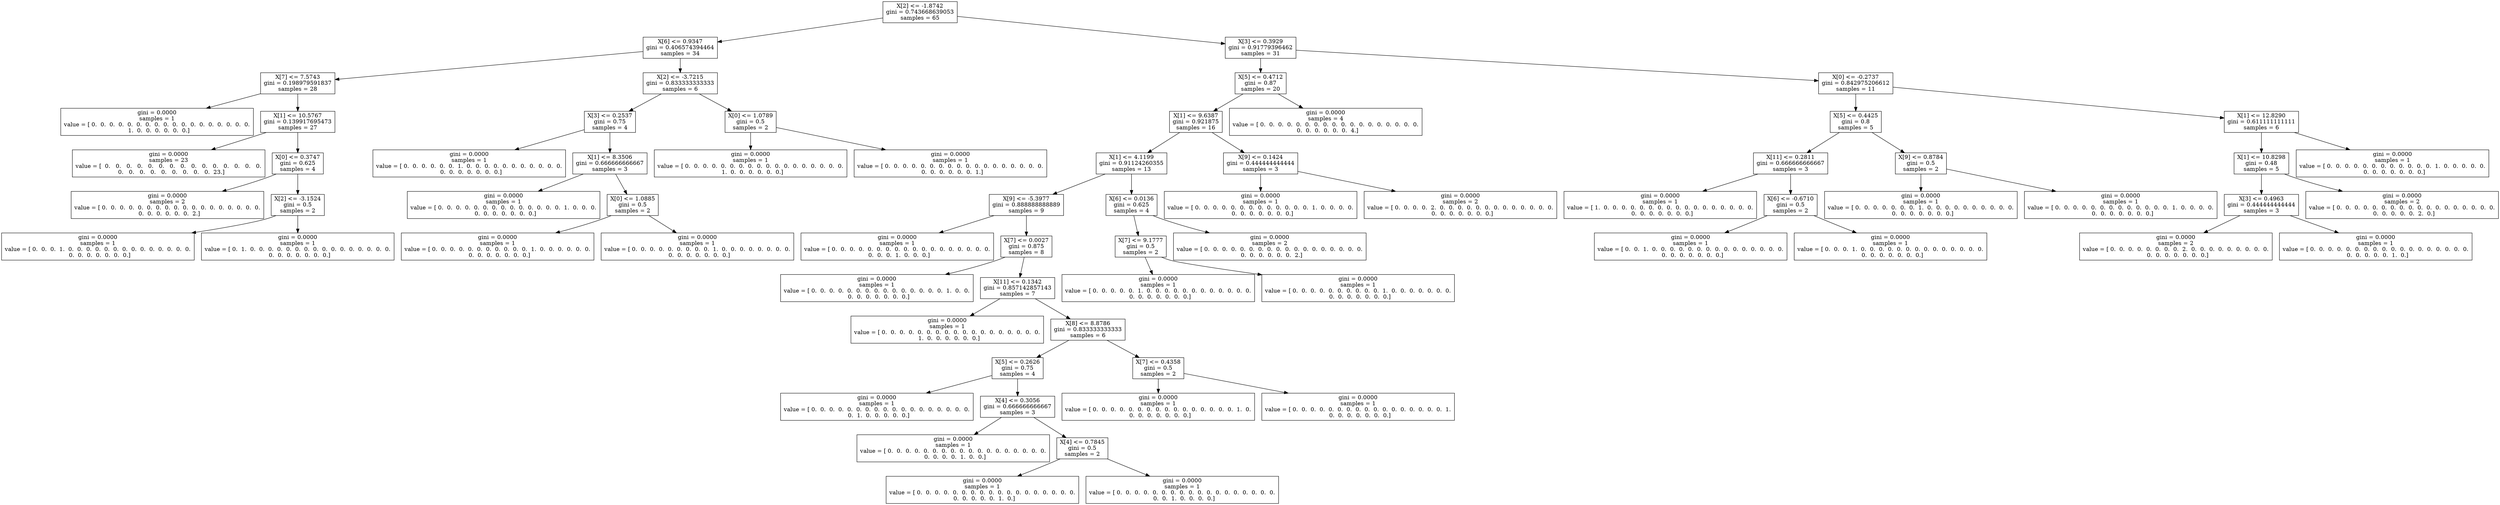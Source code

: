 digraph Tree {
0 [label="X[2] <= -1.8742\ngini = 0.743668639053\nsamples = 65", shape="box"] ;
1 [label="X[6] <= 0.9347\ngini = 0.406574394464\nsamples = 34", shape="box"] ;
0 -> 1 ;
2 [label="X[7] <= 7.5743\ngini = 0.198979591837\nsamples = 28", shape="box"] ;
1 -> 2 ;
3 [label="gini = 0.0000\nsamples = 1\nvalue = [ 0.  0.  0.  0.  0.  0.  0.  0.  0.  0.  0.  0.  0.  0.  0.  0.  0.  0.
  1.  0.  0.  0.  0.  0.  0.]", shape="box"] ;
2 -> 3 ;
4 [label="X[1] <= 10.5767\ngini = 0.139917695473\nsamples = 27", shape="box"] ;
2 -> 4 ;
5 [label="gini = 0.0000\nsamples = 23\nvalue = [  0.   0.   0.   0.   0.   0.   0.   0.   0.   0.   0.   0.   0.   0.   0.
   0.   0.   0.   0.   0.   0.   0.   0.   0.  23.]", shape="box"] ;
4 -> 5 ;
6 [label="X[0] <= 0.3747\ngini = 0.625\nsamples = 4", shape="box"] ;
4 -> 6 ;
7 [label="gini = 0.0000\nsamples = 2\nvalue = [ 0.  0.  0.  0.  0.  0.  0.  0.  0.  0.  0.  0.  0.  0.  0.  0.  0.  0.
  0.  0.  0.  0.  0.  0.  2.]", shape="box"] ;
6 -> 7 ;
8 [label="X[2] <= -3.1524\ngini = 0.5\nsamples = 2", shape="box"] ;
6 -> 8 ;
9 [label="gini = 0.0000\nsamples = 1\nvalue = [ 0.  0.  0.  1.  0.  0.  0.  0.  0.  0.  0.  0.  0.  0.  0.  0.  0.  0.
  0.  0.  0.  0.  0.  0.  0.]", shape="box"] ;
8 -> 9 ;
10 [label="gini = 0.0000\nsamples = 1\nvalue = [ 0.  1.  0.  0.  0.  0.  0.  0.  0.  0.  0.  0.  0.  0.  0.  0.  0.  0.
  0.  0.  0.  0.  0.  0.  0.]", shape="box"] ;
8 -> 10 ;
11 [label="X[2] <= -3.7215\ngini = 0.833333333333\nsamples = 6", shape="box"] ;
1 -> 11 ;
12 [label="X[3] <= 0.2537\ngini = 0.75\nsamples = 4", shape="box"] ;
11 -> 12 ;
13 [label="gini = 0.0000\nsamples = 1\nvalue = [ 0.  0.  0.  0.  0.  0.  1.  0.  0.  0.  0.  0.  0.  0.  0.  0.  0.  0.
  0.  0.  0.  0.  0.  0.  0.]", shape="box"] ;
12 -> 13 ;
14 [label="X[1] <= 8.3506\ngini = 0.666666666667\nsamples = 3", shape="box"] ;
12 -> 14 ;
15 [label="gini = 0.0000\nsamples = 1\nvalue = [ 0.  0.  0.  0.  0.  0.  0.  0.  0.  0.  0.  0.  0.  0.  1.  0.  0.  0.
  0.  0.  0.  0.  0.  0.  0.]", shape="box"] ;
14 -> 15 ;
16 [label="X[0] <= 1.0885\ngini = 0.5\nsamples = 2", shape="box"] ;
14 -> 16 ;
17 [label="gini = 0.0000\nsamples = 1\nvalue = [ 0.  0.  0.  0.  0.  0.  0.  0.  0.  0.  0.  1.  0.  0.  0.  0.  0.  0.
  0.  0.  0.  0.  0.  0.  0.]", shape="box"] ;
16 -> 17 ;
18 [label="gini = 0.0000\nsamples = 1\nvalue = [ 0.  0.  0.  0.  0.  0.  0.  0.  0.  1.  0.  0.  0.  0.  0.  0.  0.  0.
  0.  0.  0.  0.  0.  0.  0.]", shape="box"] ;
16 -> 18 ;
19 [label="X[0] <= 1.0789\ngini = 0.5\nsamples = 2", shape="box"] ;
11 -> 19 ;
20 [label="gini = 0.0000\nsamples = 1\nvalue = [ 0.  0.  0.  0.  0.  0.  0.  0.  0.  0.  0.  0.  0.  0.  0.  0.  0.  0.
  1.  0.  0.  0.  0.  0.  0.]", shape="box"] ;
19 -> 20 ;
21 [label="gini = 0.0000\nsamples = 1\nvalue = [ 0.  0.  0.  0.  0.  0.  0.  0.  0.  0.  0.  0.  0.  0.  0.  0.  0.  0.
  0.  0.  0.  0.  0.  0.  1.]", shape="box"] ;
19 -> 21 ;
22 [label="X[3] <= 0.3929\ngini = 0.91779396462\nsamples = 31", shape="box"] ;
0 -> 22 ;
23 [label="X[5] <= 0.4712\ngini = 0.87\nsamples = 20", shape="box"] ;
22 -> 23 ;
24 [label="X[1] <= 9.6387\ngini = 0.921875\nsamples = 16", shape="box"] ;
23 -> 24 ;
25 [label="X[1] <= 4.1199\ngini = 0.91124260355\nsamples = 13", shape="box"] ;
24 -> 25 ;
26 [label="X[9] <= -5.3977\ngini = 0.888888888889\nsamples = 9", shape="box"] ;
25 -> 26 ;
27 [label="gini = 0.0000\nsamples = 1\nvalue = [ 0.  0.  0.  0.  0.  0.  0.  0.  0.  0.  0.  0.  0.  0.  0.  0.  0.  0.
  0.  0.  0.  1.  0.  0.  0.]", shape="box"] ;
26 -> 27 ;
28 [label="X[7] <= 0.0027\ngini = 0.875\nsamples = 8", shape="box"] ;
26 -> 28 ;
29 [label="gini = 0.0000\nsamples = 1\nvalue = [ 0.  0.  0.  0.  0.  0.  0.  0.  0.  0.  0.  0.  0.  0.  0.  1.  0.  0.
  0.  0.  0.  0.  0.  0.  0.]", shape="box"] ;
28 -> 29 ;
30 [label="X[11] <= 0.1342\ngini = 0.857142857143\nsamples = 7", shape="box"] ;
28 -> 30 ;
31 [label="gini = 0.0000\nsamples = 1\nvalue = [ 0.  0.  0.  0.  0.  0.  0.  0.  0.  0.  0.  0.  0.  0.  0.  0.  0.  0.
  1.  0.  0.  0.  0.  0.  0.]", shape="box"] ;
30 -> 31 ;
32 [label="X[8] <= 8.8786\ngini = 0.833333333333\nsamples = 6", shape="box"] ;
30 -> 32 ;
33 [label="X[5] <= 0.2626\ngini = 0.75\nsamples = 4", shape="box"] ;
32 -> 33 ;
34 [label="gini = 0.0000\nsamples = 1\nvalue = [ 0.  0.  0.  0.  0.  0.  0.  0.  0.  0.  0.  0.  0.  0.  0.  0.  0.  0.
  0.  1.  0.  0.  0.  0.  0.]", shape="box"] ;
33 -> 34 ;
35 [label="X[4] <= 0.3056\ngini = 0.666666666667\nsamples = 3", shape="box"] ;
33 -> 35 ;
36 [label="gini = 0.0000\nsamples = 1\nvalue = [ 0.  0.  0.  0.  0.  0.  0.  0.  0.  0.  0.  0.  0.  0.  0.  0.  0.  0.
  0.  0.  0.  0.  1.  0.  0.]", shape="box"] ;
35 -> 36 ;
37 [label="X[4] <= 0.7845\ngini = 0.5\nsamples = 2", shape="box"] ;
35 -> 37 ;
38 [label="gini = 0.0000\nsamples = 1\nvalue = [ 0.  0.  0.  0.  0.  0.  0.  0.  0.  0.  0.  0.  0.  0.  0.  0.  0.  0.
  0.  0.  0.  0.  0.  1.  0.]", shape="box"] ;
37 -> 38 ;
39 [label="gini = 0.0000\nsamples = 1\nvalue = [ 0.  0.  0.  0.  0.  0.  0.  0.  0.  0.  0.  0.  0.  0.  0.  0.  0.  0.
  0.  0.  1.  0.  0.  0.  0.]", shape="box"] ;
37 -> 39 ;
40 [label="X[7] <= 0.4358\ngini = 0.5\nsamples = 2", shape="box"] ;
32 -> 40 ;
41 [label="gini = 0.0000\nsamples = 1\nvalue = [ 0.  0.  0.  0.  0.  0.  0.  0.  0.  0.  0.  0.  0.  0.  0.  0.  1.  0.
  0.  0.  0.  0.  0.  0.  0.]", shape="box"] ;
40 -> 41 ;
42 [label="gini = 0.0000\nsamples = 1\nvalue = [ 0.  0.  0.  0.  0.  0.  0.  0.  0.  0.  0.  0.  0.  0.  0.  0.  0.  1.
  0.  0.  0.  0.  0.  0.  0.]", shape="box"] ;
40 -> 42 ;
43 [label="X[6] <= 0.0136\ngini = 0.625\nsamples = 4", shape="box"] ;
25 -> 43 ;
44 [label="X[7] <= 9.1777\ngini = 0.5\nsamples = 2", shape="box"] ;
43 -> 44 ;
45 [label="gini = 0.0000\nsamples = 1\nvalue = [ 0.  0.  0.  0.  0.  1.  0.  0.  0.  0.  0.  0.  0.  0.  0.  0.  0.  0.
  0.  0.  0.  0.  0.  0.  0.]", shape="box"] ;
44 -> 45 ;
46 [label="gini = 0.0000\nsamples = 1\nvalue = [ 0.  0.  0.  0.  0.  0.  0.  0.  0.  0.  1.  0.  0.  0.  0.  0.  0.  0.
  0.  0.  0.  0.  0.  0.  0.]", shape="box"] ;
44 -> 46 ;
47 [label="gini = 0.0000\nsamples = 2\nvalue = [ 0.  0.  0.  0.  0.  0.  0.  0.  0.  0.  0.  0.  0.  0.  0.  0.  0.  0.
  0.  0.  0.  0.  0.  0.  2.]", shape="box"] ;
43 -> 47 ;
48 [label="X[9] <= 0.1424\ngini = 0.444444444444\nsamples = 3", shape="box"] ;
24 -> 48 ;
49 [label="gini = 0.0000\nsamples = 1\nvalue = [ 0.  0.  0.  0.  0.  0.  0.  0.  0.  0.  0.  0.  0.  1.  0.  0.  0.  0.
  0.  0.  0.  0.  0.  0.  0.]", shape="box"] ;
48 -> 49 ;
50 [label="gini = 0.0000\nsamples = 2\nvalue = [ 0.  0.  0.  0.  2.  0.  0.  0.  0.  0.  0.  0.  0.  0.  0.  0.  0.  0.
  0.  0.  0.  0.  0.  0.  0.]", shape="box"] ;
48 -> 50 ;
51 [label="gini = 0.0000\nsamples = 4\nvalue = [ 0.  0.  0.  0.  0.  0.  0.  0.  0.  0.  0.  0.  0.  0.  0.  0.  0.  0.
  0.  0.  0.  0.  0.  0.  4.]", shape="box"] ;
23 -> 51 ;
52 [label="X[0] <= -0.2737\ngini = 0.842975206612\nsamples = 11", shape="box"] ;
22 -> 52 ;
53 [label="X[5] <= 0.4425\ngini = 0.8\nsamples = 5", shape="box"] ;
52 -> 53 ;
54 [label="X[11] <= 0.2811\ngini = 0.666666666667\nsamples = 3", shape="box"] ;
53 -> 54 ;
55 [label="gini = 0.0000\nsamples = 1\nvalue = [ 1.  0.  0.  0.  0.  0.  0.  0.  0.  0.  0.  0.  0.  0.  0.  0.  0.  0.
  0.  0.  0.  0.  0.  0.  0.]", shape="box"] ;
54 -> 55 ;
56 [label="X[6] <= -0.6710\ngini = 0.5\nsamples = 2", shape="box"] ;
54 -> 56 ;
57 [label="gini = 0.0000\nsamples = 1\nvalue = [ 0.  0.  1.  0.  0.  0.  0.  0.  0.  0.  0.  0.  0.  0.  0.  0.  0.  0.
  0.  0.  0.  0.  0.  0.  0.]", shape="box"] ;
56 -> 57 ;
58 [label="gini = 0.0000\nsamples = 1\nvalue = [ 0.  0.  0.  1.  0.  0.  0.  0.  0.  0.  0.  0.  0.  0.  0.  0.  0.  0.
  0.  0.  0.  0.  0.  0.  0.]", shape="box"] ;
56 -> 58 ;
59 [label="X[9] <= 0.8784\ngini = 0.5\nsamples = 2", shape="box"] ;
53 -> 59 ;
60 [label="gini = 0.0000\nsamples = 1\nvalue = [ 0.  0.  0.  0.  0.  0.  0.  1.  0.  0.  0.  0.  0.  0.  0.  0.  0.  0.
  0.  0.  0.  0.  0.  0.  0.]", shape="box"] ;
59 -> 60 ;
61 [label="gini = 0.0000\nsamples = 1\nvalue = [ 0.  0.  0.  0.  0.  0.  0.  0.  0.  0.  0.  0.  0.  1.  0.  0.  0.  0.
  0.  0.  0.  0.  0.  0.  0.]", shape="box"] ;
59 -> 61 ;
62 [label="X[1] <= 12.8290\ngini = 0.611111111111\nsamples = 6", shape="box"] ;
52 -> 62 ;
63 [label="X[1] <= 10.8298\ngini = 0.48\nsamples = 5", shape="box"] ;
62 -> 63 ;
64 [label="X[3] <= 0.4963\ngini = 0.444444444444\nsamples = 3", shape="box"] ;
63 -> 64 ;
65 [label="gini = 0.0000\nsamples = 2\nvalue = [ 0.  0.  0.  0.  0.  0.  0.  0.  2.  0.  0.  0.  0.  0.  0.  0.  0.  0.
  0.  0.  0.  0.  0.  0.  0.]", shape="box"] ;
64 -> 65 ;
66 [label="gini = 0.0000\nsamples = 1\nvalue = [ 0.  0.  0.  0.  0.  0.  0.  0.  0.  0.  0.  0.  0.  0.  0.  0.  0.  0.
  0.  0.  0.  0.  0.  1.  0.]", shape="box"] ;
64 -> 66 ;
67 [label="gini = 0.0000\nsamples = 2\nvalue = [ 0.  0.  0.  0.  0.  0.  0.  0.  0.  0.  0.  0.  0.  0.  0.  0.  0.  0.
  0.  0.  0.  0.  0.  2.  0.]", shape="box"] ;
63 -> 67 ;
68 [label="gini = 0.0000\nsamples = 1\nvalue = [ 0.  0.  0.  0.  0.  0.  0.  0.  0.  0.  0.  0.  1.  0.  0.  0.  0.  0.
  0.  0.  0.  0.  0.  0.  0.]", shape="box"] ;
62 -> 68 ;
}